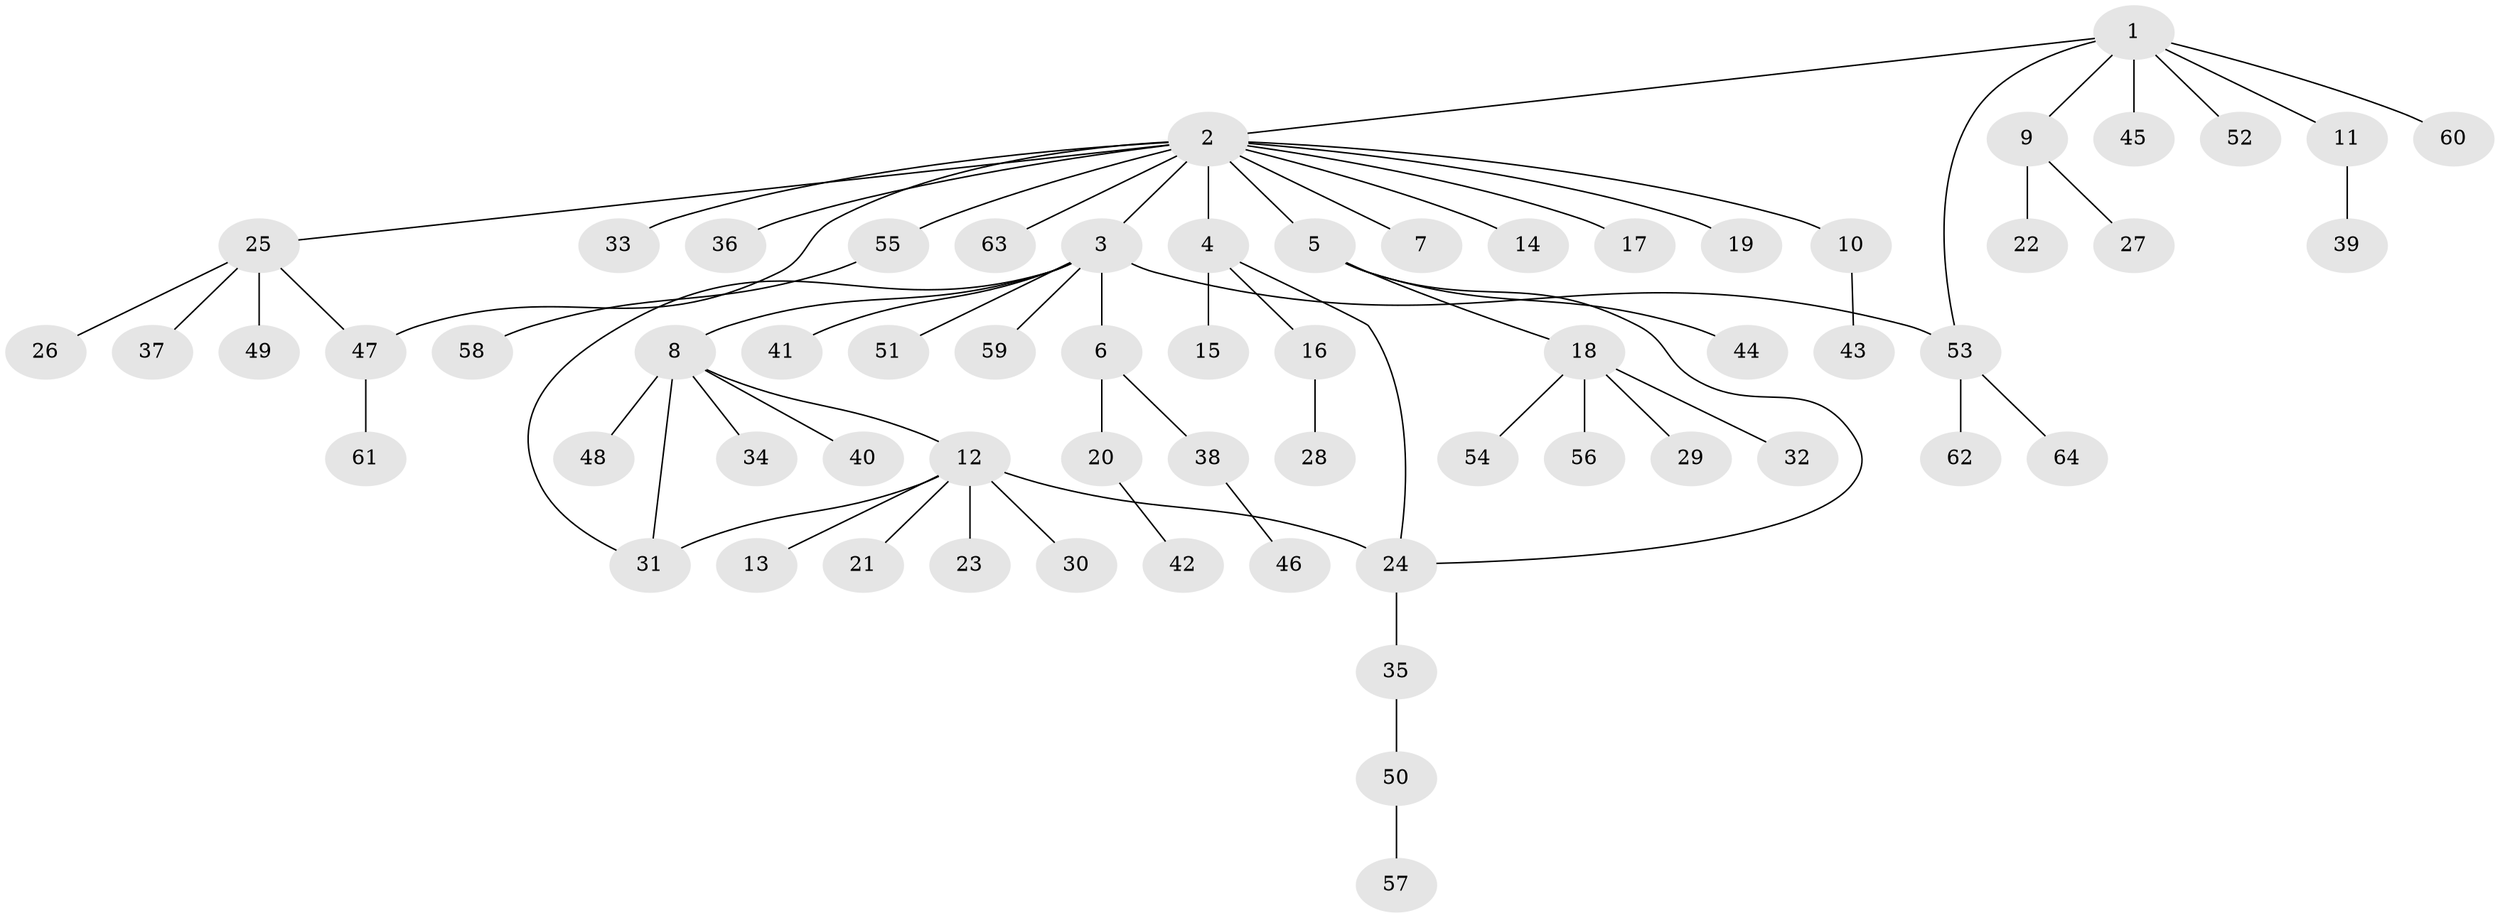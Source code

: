 // coarse degree distribution, {6: 0.05128205128205128, 14: 0.02564102564102564, 7: 0.02564102564102564, 3: 0.1794871794871795, 1: 0.6153846153846154, 2: 0.07692307692307693, 4: 0.02564102564102564}
// Generated by graph-tools (version 1.1) at 2025/50/03/04/25 22:50:31]
// undirected, 64 vertices, 69 edges
graph export_dot {
  node [color=gray90,style=filled];
  1;
  2;
  3;
  4;
  5;
  6;
  7;
  8;
  9;
  10;
  11;
  12;
  13;
  14;
  15;
  16;
  17;
  18;
  19;
  20;
  21;
  22;
  23;
  24;
  25;
  26;
  27;
  28;
  29;
  30;
  31;
  32;
  33;
  34;
  35;
  36;
  37;
  38;
  39;
  40;
  41;
  42;
  43;
  44;
  45;
  46;
  47;
  48;
  49;
  50;
  51;
  52;
  53;
  54;
  55;
  56;
  57;
  58;
  59;
  60;
  61;
  62;
  63;
  64;
  1 -- 2;
  1 -- 9;
  1 -- 11;
  1 -- 45;
  1 -- 52;
  1 -- 53;
  1 -- 60;
  2 -- 3;
  2 -- 4;
  2 -- 5;
  2 -- 7;
  2 -- 10;
  2 -- 14;
  2 -- 17;
  2 -- 19;
  2 -- 25;
  2 -- 33;
  2 -- 36;
  2 -- 47;
  2 -- 55;
  2 -- 63;
  3 -- 6;
  3 -- 8;
  3 -- 31;
  3 -- 41;
  3 -- 51;
  3 -- 53;
  3 -- 59;
  4 -- 15;
  4 -- 16;
  4 -- 24;
  5 -- 18;
  5 -- 24;
  5 -- 44;
  6 -- 20;
  6 -- 38;
  8 -- 12;
  8 -- 31;
  8 -- 34;
  8 -- 40;
  8 -- 48;
  9 -- 22;
  9 -- 27;
  10 -- 43;
  11 -- 39;
  12 -- 13;
  12 -- 21;
  12 -- 23;
  12 -- 24;
  12 -- 30;
  12 -- 31;
  16 -- 28;
  18 -- 29;
  18 -- 32;
  18 -- 54;
  18 -- 56;
  20 -- 42;
  24 -- 35;
  25 -- 26;
  25 -- 37;
  25 -- 47;
  25 -- 49;
  35 -- 50;
  38 -- 46;
  47 -- 61;
  50 -- 57;
  53 -- 62;
  53 -- 64;
  55 -- 58;
}
